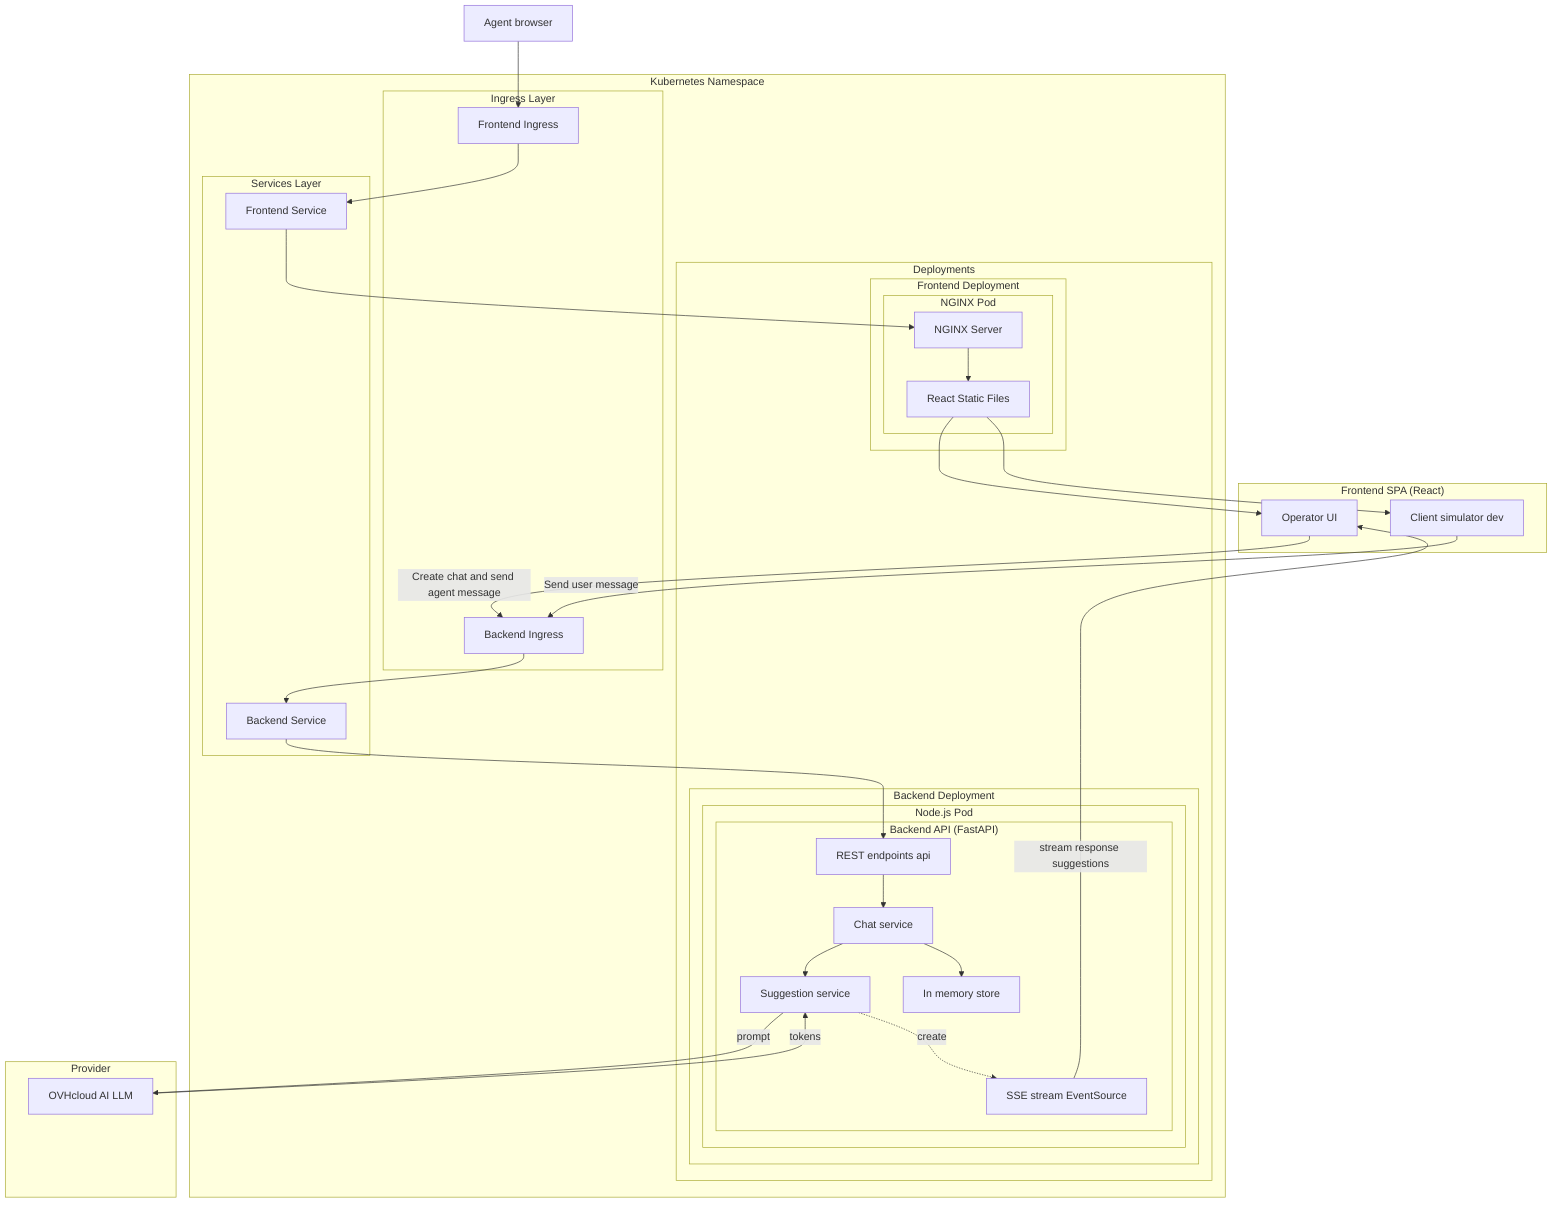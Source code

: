 ---
id: d3bc3fa0-fb67-4d08-93d3-22f3875f5f1c
---
flowchart TB
    subgraph K8s["Kubernetes Namespace"]
        subgraph Ingress["Ingress Layer"]
            IngFE["Frontend Ingress"]
            IngBE["Backend Ingress"]
        end
        
        subgraph Services["Services Layer"]
            SvcFE["Frontend Service"]
            SvcBE["Backend Service"]
        end
        
        subgraph Deployments["Deployments"]
            subgraph FEDeploy["Frontend Deployment"]
                subgraph FEPod["NGINX Pod"]
                    NGINX["NGINX Server"]
                    StaticFiles["React Static Files"]
                end
            end
            
            subgraph BEDeploy["Backend Deployment"]
                subgraph BEPod["Node.js Pod"]
                    subgraph BE["Backend API (FastAPI)"]
                        API["REST endpoints api"]
                        SSE["SSE stream EventSource"]
                        Sugg["Suggestion service"]
                        Chat["Chat service"]
                        Mem["In memory store"]
                    end
                end
            end
        end
    end
    
    subgraph FE["Frontend SPA (React)"]
        UI["Operator UI"]
        Sim["Client simulator dev"]
    end
    
    subgraph Cloud["Provider"]
        OVH["OVHcloud AI LLM"]
    end
    
    Agent["Agent browser"] --> IngFE
    IngFE --> SvcFE
    SvcFE --> NGINX
    NGINX --> StaticFiles
    StaticFiles --> UI
    StaticFiles --> Sim
    
    UI -- Create chat and send agent message --> IngBE
    Sim -- Send user message --> IngBE
    IngBE --> SvcBE
    SvcBE --> API
    
    API --> Chat
    Chat --> Mem & Sugg
    Sugg -- prompt --> OVH
    OVH -- tokens --> Sugg
    Sugg -. create .-> SSE
    SSE -- stream response suggestions --> UI